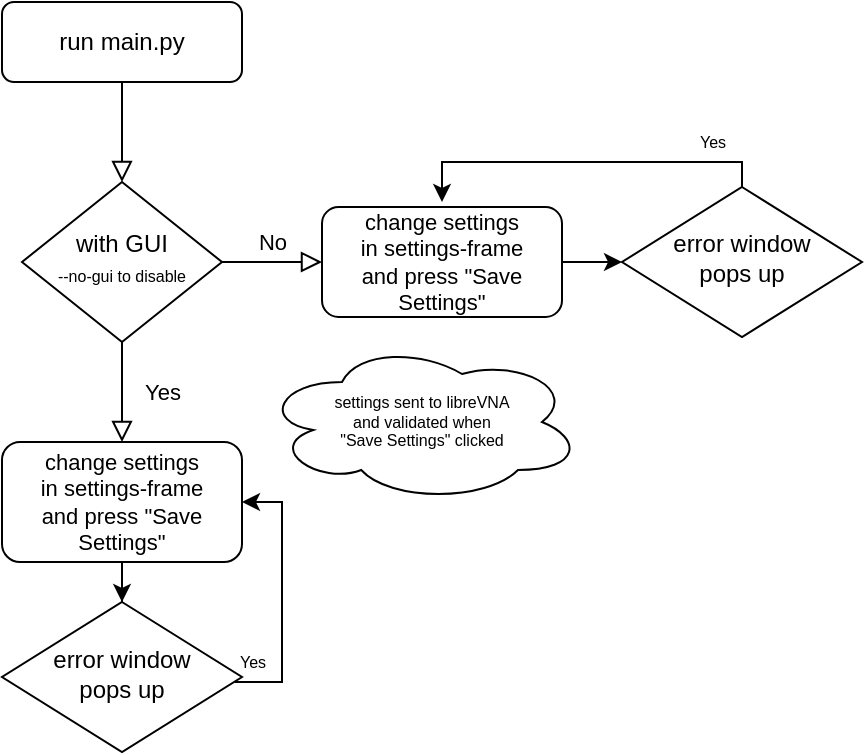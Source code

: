 <mxfile version="17.5.0" type="device"><diagram id="C5RBs43oDa-KdzZeNtuy" name="Page-1"><mxGraphModel dx="934" dy="547" grid="1" gridSize="10" guides="1" tooltips="1" connect="1" arrows="1" fold="1" page="1" pageScale="1" pageWidth="827" pageHeight="1169" math="0" shadow="0"><root><mxCell id="WIyWlLk6GJQsqaUBKTNV-0"/><mxCell id="WIyWlLk6GJQsqaUBKTNV-1" parent="WIyWlLk6GJQsqaUBKTNV-0"/><mxCell id="WIyWlLk6GJQsqaUBKTNV-2" value="" style="rounded=0;html=1;jettySize=auto;orthogonalLoop=1;fontSize=11;endArrow=block;endFill=0;endSize=8;strokeWidth=1;shadow=0;labelBackgroundColor=none;edgeStyle=orthogonalEdgeStyle;" parent="WIyWlLk6GJQsqaUBKTNV-1" source="WIyWlLk6GJQsqaUBKTNV-3" target="WIyWlLk6GJQsqaUBKTNV-6" edge="1"><mxGeometry relative="1" as="geometry"/></mxCell><mxCell id="WIyWlLk6GJQsqaUBKTNV-3" value="run main.py" style="rounded=1;whiteSpace=wrap;html=1;fontSize=12;glass=0;strokeWidth=1;shadow=0;" parent="WIyWlLk6GJQsqaUBKTNV-1" vertex="1"><mxGeometry x="60" y="60" width="120" height="40" as="geometry"/></mxCell><mxCell id="WIyWlLk6GJQsqaUBKTNV-4" value="Yes" style="rounded=0;html=1;jettySize=auto;orthogonalLoop=1;fontSize=11;endArrow=block;endFill=0;endSize=8;strokeWidth=1;shadow=0;labelBackgroundColor=none;edgeStyle=orthogonalEdgeStyle;" parent="WIyWlLk6GJQsqaUBKTNV-1" source="WIyWlLk6GJQsqaUBKTNV-6" edge="1"><mxGeometry y="20" relative="1" as="geometry"><mxPoint as="offset"/><mxPoint x="120" y="280" as="targetPoint"/></mxGeometry></mxCell><mxCell id="WIyWlLk6GJQsqaUBKTNV-5" value="No" style="edgeStyle=orthogonalEdgeStyle;rounded=0;html=1;jettySize=auto;orthogonalLoop=1;fontSize=11;endArrow=block;endFill=0;endSize=8;strokeWidth=1;shadow=0;labelBackgroundColor=none;" parent="WIyWlLk6GJQsqaUBKTNV-1" source="WIyWlLk6GJQsqaUBKTNV-6" target="WIyWlLk6GJQsqaUBKTNV-7" edge="1"><mxGeometry y="10" relative="1" as="geometry"><mxPoint as="offset"/></mxGeometry></mxCell><mxCell id="WIyWlLk6GJQsqaUBKTNV-6" value="&lt;div&gt;with GUI&lt;/div&gt;&lt;div&gt;&lt;font style=&quot;font-size: 9px&quot;&gt;&lt;font style=&quot;font-size: 8px&quot;&gt;--no-gui to disable&lt;/font&gt;&lt;br&gt;&lt;/font&gt;&lt;/div&gt;" style="rhombus;whiteSpace=wrap;html=1;shadow=0;fontFamily=Helvetica;fontSize=12;align=center;strokeWidth=1;spacing=6;spacingTop=-4;" parent="WIyWlLk6GJQsqaUBKTNV-1" vertex="1"><mxGeometry x="70" y="150" width="100" height="80" as="geometry"/></mxCell><mxCell id="f85XzTJQwP0IObOyT0TK-12" value="" style="edgeStyle=orthogonalEdgeStyle;rounded=0;orthogonalLoop=1;jettySize=auto;html=1;fontSize=8;" edge="1" parent="WIyWlLk6GJQsqaUBKTNV-1" source="WIyWlLk6GJQsqaUBKTNV-7" target="f85XzTJQwP0IObOyT0TK-11"><mxGeometry relative="1" as="geometry"/></mxCell><mxCell id="WIyWlLk6GJQsqaUBKTNV-7" value="&lt;div&gt;&lt;div style=&quot;font-size: 11px&quot;&gt;&lt;font style=&quot;font-size: 11px&quot;&gt;change settings&lt;/font&gt;&lt;/div&gt;&lt;div style=&quot;font-size: 11px&quot;&gt;&lt;font style=&quot;font-size: 11px&quot;&gt;in settings-frame&lt;/font&gt;&lt;/div&gt;&lt;div style=&quot;font-size: 11px&quot;&gt;&lt;font style=&quot;font-size: 11px&quot;&gt;and press &lt;/font&gt;&quot;Save Settings&quot;&lt;/div&gt;&lt;/div&gt;" style="rounded=1;whiteSpace=wrap;html=1;fontSize=12;glass=0;strokeWidth=1;shadow=0;" parent="WIyWlLk6GJQsqaUBKTNV-1" vertex="1"><mxGeometry x="220" y="162.5" width="120" height="55" as="geometry"/></mxCell><mxCell id="f85XzTJQwP0IObOyT0TK-7" value="" style="edgeStyle=orthogonalEdgeStyle;rounded=0;orthogonalLoop=1;jettySize=auto;html=1;fontSize=8;" edge="1" parent="WIyWlLk6GJQsqaUBKTNV-1" source="WIyWlLk6GJQsqaUBKTNV-12" target="f85XzTJQwP0IObOyT0TK-6"><mxGeometry relative="1" as="geometry"/></mxCell><mxCell id="WIyWlLk6GJQsqaUBKTNV-12" value="&lt;p style=&quot;line-height: 0.7&quot;&gt;&lt;/p&gt;&lt;div style=&quot;font-size: 11px&quot;&gt;&lt;font style=&quot;font-size: 11px&quot;&gt;change settings&lt;/font&gt;&lt;/div&gt;&lt;div style=&quot;font-size: 11px&quot;&gt;&lt;font style=&quot;font-size: 11px&quot;&gt;in settings-frame&lt;/font&gt;&lt;/div&gt;&lt;div style=&quot;font-size: 11px&quot;&gt;&lt;font style=&quot;font-size: 11px&quot;&gt;and press &lt;/font&gt;&quot;Save Settings&quot;&lt;/div&gt;&lt;p&gt;&lt;/p&gt;" style="rounded=1;whiteSpace=wrap;html=1;fontSize=12;glass=0;strokeWidth=1;shadow=0;" parent="WIyWlLk6GJQsqaUBKTNV-1" vertex="1"><mxGeometry x="60" y="280" width="120" height="60" as="geometry"/></mxCell><mxCell id="f85XzTJQwP0IObOyT0TK-0" value="&lt;div&gt;settings sent to libreVNA&lt;/div&gt;&lt;div&gt;and validated when &lt;br&gt;&lt;/div&gt;&lt;div&gt;&quot;Save Settings&quot; clicked&lt;br&gt;&lt;/div&gt;" style="ellipse;shape=cloud;whiteSpace=wrap;html=1;fontSize=8;" vertex="1" parent="WIyWlLk6GJQsqaUBKTNV-1"><mxGeometry x="190" y="230" width="160" height="80" as="geometry"/></mxCell><mxCell id="f85XzTJQwP0IObOyT0TK-13" value="" style="edgeStyle=orthogonalEdgeStyle;rounded=0;orthogonalLoop=1;jettySize=auto;html=1;fontSize=8;entryX=1;entryY=0.5;entryDx=0;entryDy=0;" edge="1" parent="WIyWlLk6GJQsqaUBKTNV-1" source="f85XzTJQwP0IObOyT0TK-6" target="WIyWlLk6GJQsqaUBKTNV-12"><mxGeometry relative="1" as="geometry"><mxPoint x="200" y="310" as="targetPoint"/><Array as="points"><mxPoint x="200" y="400"/><mxPoint x="200" y="310"/></Array></mxGeometry></mxCell><mxCell id="f85XzTJQwP0IObOyT0TK-6" value="&lt;div&gt;error window&lt;/div&gt;&lt;div&gt;pops up&lt;br&gt;&lt;/div&gt;" style="rhombus;whiteSpace=wrap;html=1;shadow=0;fontFamily=Helvetica;fontSize=12;align=center;strokeWidth=1;spacing=6;spacingTop=-4;" vertex="1" parent="WIyWlLk6GJQsqaUBKTNV-1"><mxGeometry x="60" y="360" width="120" height="75" as="geometry"/></mxCell><mxCell id="f85XzTJQwP0IObOyT0TK-21" value="" style="edgeStyle=orthogonalEdgeStyle;rounded=0;orthogonalLoop=1;jettySize=auto;html=1;fontSize=11;" edge="1" parent="WIyWlLk6GJQsqaUBKTNV-1" source="f85XzTJQwP0IObOyT0TK-11"><mxGeometry relative="1" as="geometry"><mxPoint x="280" y="160" as="targetPoint"/><Array as="points"><mxPoint x="430" y="140"/><mxPoint x="280" y="140"/></Array></mxGeometry></mxCell><mxCell id="f85XzTJQwP0IObOyT0TK-11" value="&lt;div&gt;error window&lt;/div&gt;&lt;div&gt;pops up&lt;br&gt;&lt;/div&gt;" style="rhombus;whiteSpace=wrap;html=1;shadow=0;fontFamily=Helvetica;fontSize=12;align=center;strokeWidth=1;spacing=6;spacingTop=-4;" vertex="1" parent="WIyWlLk6GJQsqaUBKTNV-1"><mxGeometry x="370" y="152.5" width="120" height="75" as="geometry"/></mxCell><mxCell id="f85XzTJQwP0IObOyT0TK-14" value="Yes" style="text;html=1;align=center;verticalAlign=middle;resizable=0;points=[];autosize=1;strokeColor=none;fillColor=none;fontSize=8;" vertex="1" parent="WIyWlLk6GJQsqaUBKTNV-1"><mxGeometry x="170" y="380" width="30" height="20" as="geometry"/></mxCell><mxCell id="f85XzTJQwP0IObOyT0TK-22" value="Yes" style="text;html=1;align=center;verticalAlign=middle;resizable=0;points=[];autosize=1;strokeColor=none;fillColor=none;fontSize=8;" vertex="1" parent="WIyWlLk6GJQsqaUBKTNV-1"><mxGeometry x="400" y="120" width="30" height="20" as="geometry"/></mxCell></root></mxGraphModel></diagram></mxfile>